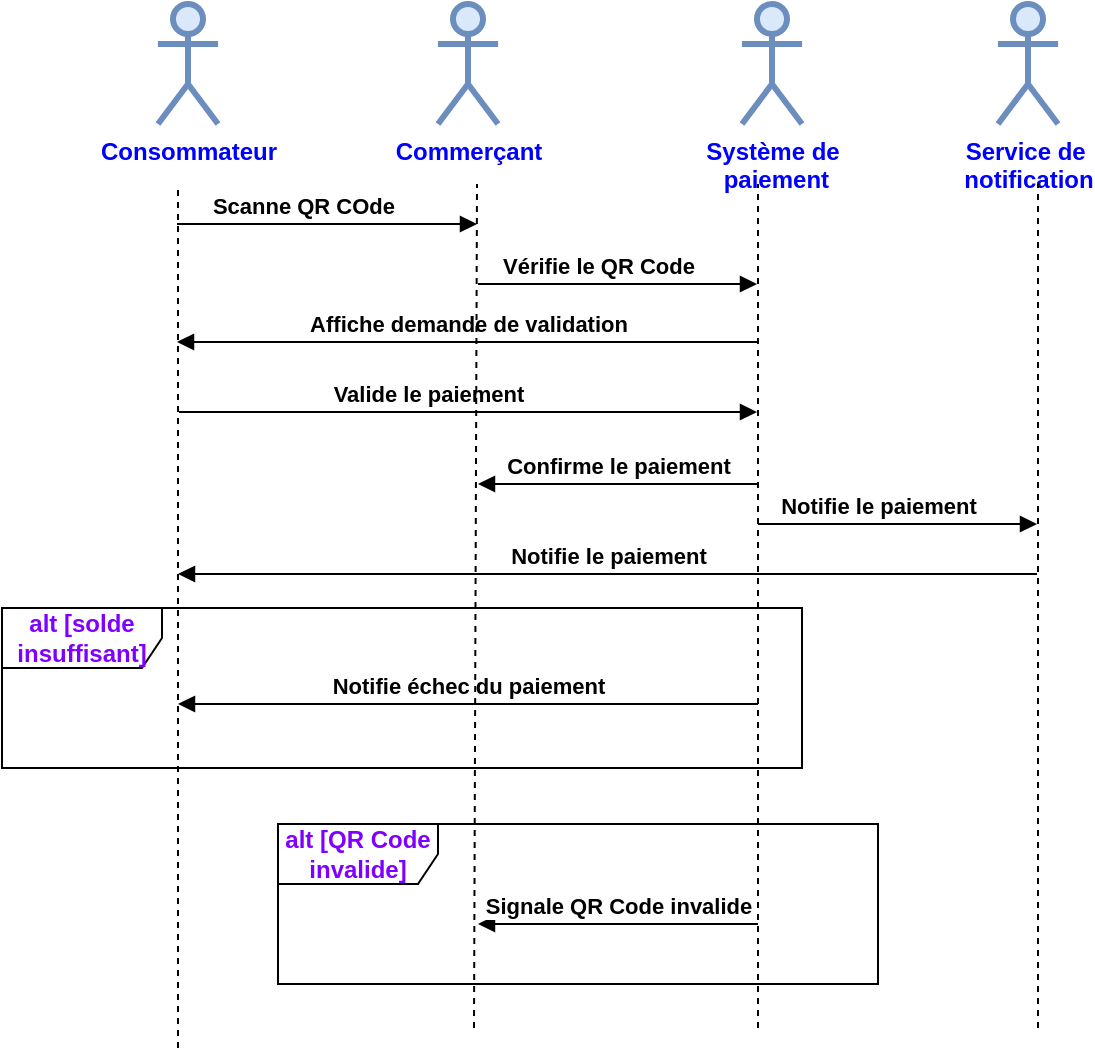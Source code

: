 <mxfile version="26.0.14">
  <diagram name="Page-1" id="2YBvvXClWsGukQMizWep">
    <mxGraphModel dx="1050" dy="566" grid="1" gridSize="10" guides="1" tooltips="1" connect="1" arrows="1" fold="1" page="1" pageScale="1" pageWidth="850" pageHeight="1100" math="0" shadow="0">
      <root>
        <mxCell id="0" />
        <mxCell id="1" parent="0" />
        <mxCell id="7v53NaT3A0fcUe7yKv---6" value="Scanne QR COde&amp;nbsp;" style="html=1;verticalAlign=bottom;endArrow=block;curved=0;rounded=0;fontStyle=1" parent="1" edge="1">
          <mxGeometry x="-0.14" width="80" relative="1" as="geometry">
            <mxPoint x="201.5" y="118" as="sourcePoint" />
            <mxPoint x="351.5" y="118" as="targetPoint" />
            <mxPoint as="offset" />
          </mxGeometry>
        </mxCell>
        <mxCell id="7v53NaT3A0fcUe7yKv---7" value="Vérifie le QR Code" style="html=1;verticalAlign=bottom;endArrow=block;curved=0;rounded=0;fontStyle=1" parent="1" edge="1">
          <mxGeometry x="-0.14" width="80" relative="1" as="geometry">
            <mxPoint x="352" y="148" as="sourcePoint" />
            <mxPoint x="491.5" y="148" as="targetPoint" />
            <mxPoint as="offset" />
          </mxGeometry>
        </mxCell>
        <mxCell id="7v53NaT3A0fcUe7yKv---8" value="Affiche demande de validation" style="html=1;verticalAlign=bottom;endArrow=block;curved=0;rounded=0;fontStyle=1" parent="1" edge="1">
          <mxGeometry width="80" relative="1" as="geometry">
            <mxPoint x="491.5" y="177" as="sourcePoint" />
            <mxPoint x="201.5" y="177" as="targetPoint" />
            <mxPoint as="offset" />
          </mxGeometry>
        </mxCell>
        <mxCell id="7v53NaT3A0fcUe7yKv---9" value="Valide le paiement" style="html=1;verticalAlign=bottom;endArrow=block;curved=0;rounded=0;fontStyle=1" parent="1" edge="1">
          <mxGeometry x="-0.14" width="80" relative="1" as="geometry">
            <mxPoint x="202.5" y="212" as="sourcePoint" />
            <mxPoint x="491.5" y="212" as="targetPoint" />
            <mxPoint as="offset" />
          </mxGeometry>
        </mxCell>
        <mxCell id="7v53NaT3A0fcUe7yKv---11" value="Confirme le paiement" style="html=1;verticalAlign=bottom;endArrow=block;curved=0;rounded=0;fontStyle=1" parent="1" edge="1">
          <mxGeometry width="80" relative="1" as="geometry">
            <mxPoint x="492" y="248" as="sourcePoint" />
            <mxPoint x="352" y="248" as="targetPoint" />
            <mxPoint as="offset" />
          </mxGeometry>
        </mxCell>
        <mxCell id="7v53NaT3A0fcUe7yKv---12" value="Notifie le paiement" style="html=1;verticalAlign=bottom;endArrow=block;curved=0;rounded=0;fontStyle=1" parent="1" edge="1">
          <mxGeometry x="-0.14" width="80" relative="1" as="geometry">
            <mxPoint x="492" y="268" as="sourcePoint" />
            <mxPoint x="631.5" y="268" as="targetPoint" />
            <mxPoint as="offset" />
          </mxGeometry>
        </mxCell>
        <mxCell id="7v53NaT3A0fcUe7yKv---13" value="Notifie le paiement" style="html=1;verticalAlign=bottom;endArrow=block;curved=0;rounded=0;fontStyle=1" parent="1" edge="1">
          <mxGeometry width="80" relative="1" as="geometry">
            <mxPoint x="631.5" y="293" as="sourcePoint" />
            <mxPoint x="202" y="293" as="targetPoint" />
            <mxPoint as="offset" />
          </mxGeometry>
        </mxCell>
        <mxCell id="7v53NaT3A0fcUe7yKv---14" value="alt [solde insuffisant]" style="shape=umlFrame;whiteSpace=wrap;html=1;pointerEvents=0;width=80;height=30;fontStyle=1;fontColor=light-dark(#8000ff, #ededed);" parent="1" vertex="1">
          <mxGeometry x="114" y="310" width="400" height="80" as="geometry" />
        </mxCell>
        <mxCell id="7v53NaT3A0fcUe7yKv---15" value="Notifie échec du paiement" style="html=1;verticalAlign=bottom;endArrow=block;curved=0;rounded=0;fontStyle=1" parent="1" edge="1">
          <mxGeometry width="80" relative="1" as="geometry">
            <mxPoint x="492" y="358" as="sourcePoint" />
            <mxPoint x="202" y="358" as="targetPoint" />
            <mxPoint as="offset" />
          </mxGeometry>
        </mxCell>
        <mxCell id="7v53NaT3A0fcUe7yKv---17" value="alt [QR Code invalide]" style="shape=umlFrame;whiteSpace=wrap;html=1;pointerEvents=0;width=80;height=30;fontStyle=1;fontColor=light-dark(#8000ff, #ededed);" parent="1" vertex="1">
          <mxGeometry x="252" y="418" width="300" height="80" as="geometry" />
        </mxCell>
        <mxCell id="7v53NaT3A0fcUe7yKv---18" value="Signale QR Code invalide" style="html=1;verticalAlign=bottom;endArrow=block;curved=0;rounded=0;fontStyle=1" parent="1" edge="1">
          <mxGeometry width="80" relative="1" as="geometry">
            <mxPoint x="492" y="468" as="sourcePoint" />
            <mxPoint x="352" y="468" as="targetPoint" />
            <mxPoint as="offset" />
          </mxGeometry>
        </mxCell>
        <mxCell id="7v53NaT3A0fcUe7yKv---19" value="Consommateur" style="shape=umlActor;verticalLabelPosition=bottom;verticalAlign=top;html=1;fillColor=#dae8fc;strokeColor=#6c8ebf;strokeWidth=3;fontStyle=1;fontColor=light-dark(#0000ff, #ededed);" parent="1" vertex="1">
          <mxGeometry x="192" y="8" width="30" height="60" as="geometry" />
        </mxCell>
        <mxCell id="7v53NaT3A0fcUe7yKv---20" value="Commerçant" style="shape=umlActor;verticalLabelPosition=bottom;verticalAlign=top;html=1;fillColor=#dae8fc;strokeColor=#6c8ebf;strokeWidth=3;fontStyle=1;fontColor=light-dark(#0000ff, #ededed);" parent="1" vertex="1">
          <mxGeometry x="332" y="8" width="30" height="60" as="geometry" />
        </mxCell>
        <mxCell id="7v53NaT3A0fcUe7yKv---21" value="&lt;div&gt;Système de&lt;/div&gt;&lt;div&gt;&amp;nbsp;paiement&lt;/div&gt;" style="shape=umlActor;verticalLabelPosition=bottom;verticalAlign=top;html=1;fillColor=#dae8fc;strokeColor=#6c8ebf;fontStyle=1;strokeWidth=3;fontColor=light-dark(#0000ff, #ededed);" parent="1" vertex="1">
          <mxGeometry x="484" y="8" width="30" height="60" as="geometry" />
        </mxCell>
        <mxCell id="7v53NaT3A0fcUe7yKv---23" value="&lt;div&gt;Service de&amp;nbsp;&lt;/div&gt;&lt;div&gt;notification&lt;/div&gt;" style="shape=umlActor;verticalLabelPosition=bottom;verticalAlign=top;html=1;fillColor=#dae8fc;strokeColor=#6c8ebf;strokeWidth=3;fontStyle=1;fontColor=light-dark(#0000ff, #ededed);" parent="1" vertex="1">
          <mxGeometry x="612" y="8" width="30" height="60" as="geometry" />
        </mxCell>
        <mxCell id="bozVaLSU8zzUw8wUbu3L-1" value="" style="endArrow=none;dashed=1;html=1;rounded=0;fontStyle=1" edge="1" parent="1">
          <mxGeometry width="50" height="50" relative="1" as="geometry">
            <mxPoint x="492" y="520" as="sourcePoint" />
            <mxPoint x="492" y="98" as="targetPoint" />
          </mxGeometry>
        </mxCell>
        <mxCell id="bozVaLSU8zzUw8wUbu3L-2" value="" style="endArrow=none;dashed=1;html=1;rounded=0;fontStyle=1" edge="1" parent="1">
          <mxGeometry width="50" height="50" relative="1" as="geometry">
            <mxPoint x="632" y="520" as="sourcePoint" />
            <mxPoint x="632" y="98" as="targetPoint" />
          </mxGeometry>
        </mxCell>
        <mxCell id="bozVaLSU8zzUw8wUbu3L-3" value="" style="endArrow=none;dashed=1;html=1;rounded=0;fontStyle=1" edge="1" parent="1">
          <mxGeometry width="50" height="50" relative="1" as="geometry">
            <mxPoint x="350" y="520" as="sourcePoint" />
            <mxPoint x="351.5" y="98" as="targetPoint" />
          </mxGeometry>
        </mxCell>
        <mxCell id="bozVaLSU8zzUw8wUbu3L-4" value="" style="endArrow=none;dashed=1;html=1;rounded=0;fontStyle=1" edge="1" parent="1">
          <mxGeometry width="50" height="50" relative="1" as="geometry">
            <mxPoint x="202" y="530" as="sourcePoint" />
            <mxPoint x="202" y="98" as="targetPoint" />
          </mxGeometry>
        </mxCell>
      </root>
    </mxGraphModel>
  </diagram>
</mxfile>
